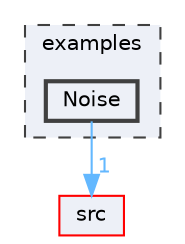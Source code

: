 digraph "/home/runner/work/FastLED/FastLED/examples/Noise"
{
 // LATEX_PDF_SIZE
  bgcolor="transparent";
  edge [fontname=Helvetica,fontsize=10,labelfontname=Helvetica,labelfontsize=10];
  node [fontname=Helvetica,fontsize=10,shape=box,height=0.2,width=0.4];
  compound=true
  subgraph clusterdir_d28a4824dc47e487b107a5db32ef43c4 {
    graph [ bgcolor="#edf0f7", pencolor="grey25", label="examples", fontname=Helvetica,fontsize=10 style="filled,dashed", URL="dir_d28a4824dc47e487b107a5db32ef43c4.html",tooltip=""]
  dir_6ce71dca734103421d7f880fafdc58c0 [label="Noise", fillcolor="#edf0f7", color="grey25", style="filled,bold", URL="dir_6ce71dca734103421d7f880fafdc58c0.html",tooltip=""];
  }
  dir_68267d1309a1af8e8297ef4c3efbcdba [label="src", fillcolor="#edf0f7", color="red", style="filled", URL="dir_68267d1309a1af8e8297ef4c3efbcdba.html",tooltip=""];
  dir_6ce71dca734103421d7f880fafdc58c0->dir_68267d1309a1af8e8297ef4c3efbcdba [headlabel="1", labeldistance=1.5 headhref="dir_000052_000073.html" href="dir_000052_000073.html" color="steelblue1" fontcolor="steelblue1"];
}

